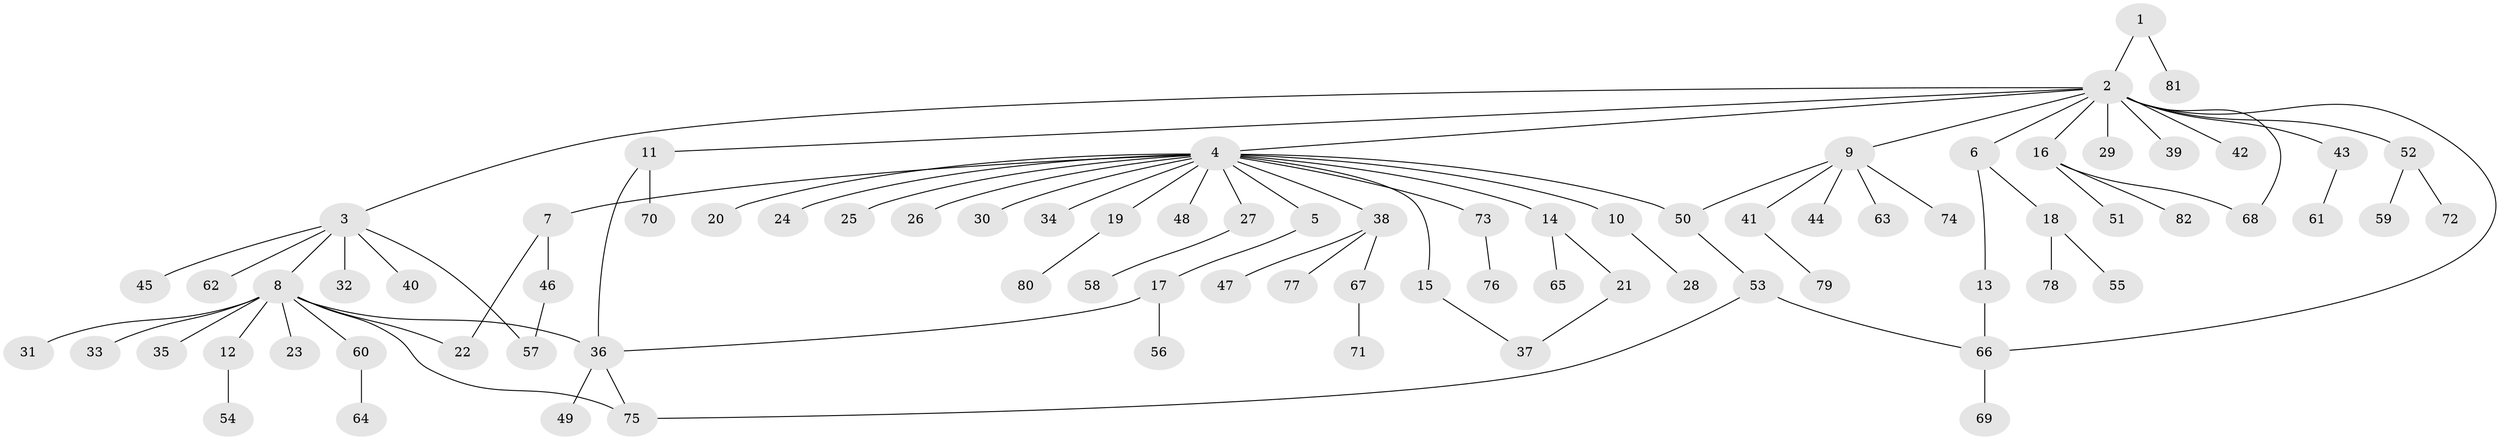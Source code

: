 // Generated by graph-tools (version 1.1) at 2025/11/02/27/25 16:11:14]
// undirected, 82 vertices, 92 edges
graph export_dot {
graph [start="1"]
  node [color=gray90,style=filled];
  1;
  2;
  3;
  4;
  5;
  6;
  7;
  8;
  9;
  10;
  11;
  12;
  13;
  14;
  15;
  16;
  17;
  18;
  19;
  20;
  21;
  22;
  23;
  24;
  25;
  26;
  27;
  28;
  29;
  30;
  31;
  32;
  33;
  34;
  35;
  36;
  37;
  38;
  39;
  40;
  41;
  42;
  43;
  44;
  45;
  46;
  47;
  48;
  49;
  50;
  51;
  52;
  53;
  54;
  55;
  56;
  57;
  58;
  59;
  60;
  61;
  62;
  63;
  64;
  65;
  66;
  67;
  68;
  69;
  70;
  71;
  72;
  73;
  74;
  75;
  76;
  77;
  78;
  79;
  80;
  81;
  82;
  1 -- 2;
  1 -- 81;
  2 -- 3;
  2 -- 4;
  2 -- 6;
  2 -- 9;
  2 -- 11;
  2 -- 16;
  2 -- 29;
  2 -- 39;
  2 -- 42;
  2 -- 43;
  2 -- 52;
  2 -- 66;
  2 -- 68;
  3 -- 8;
  3 -- 32;
  3 -- 40;
  3 -- 45;
  3 -- 57;
  3 -- 62;
  4 -- 5;
  4 -- 7;
  4 -- 10;
  4 -- 14;
  4 -- 15;
  4 -- 19;
  4 -- 20;
  4 -- 24;
  4 -- 25;
  4 -- 26;
  4 -- 27;
  4 -- 30;
  4 -- 34;
  4 -- 38;
  4 -- 48;
  4 -- 50;
  4 -- 73;
  5 -- 17;
  6 -- 13;
  6 -- 18;
  7 -- 22;
  7 -- 46;
  8 -- 12;
  8 -- 22;
  8 -- 23;
  8 -- 31;
  8 -- 33;
  8 -- 35;
  8 -- 36;
  8 -- 60;
  8 -- 75;
  9 -- 41;
  9 -- 44;
  9 -- 50;
  9 -- 63;
  9 -- 74;
  10 -- 28;
  11 -- 36;
  11 -- 70;
  12 -- 54;
  13 -- 66;
  14 -- 21;
  14 -- 65;
  15 -- 37;
  16 -- 51;
  16 -- 68;
  16 -- 82;
  17 -- 36;
  17 -- 56;
  18 -- 55;
  18 -- 78;
  19 -- 80;
  21 -- 37;
  27 -- 58;
  36 -- 49;
  36 -- 75;
  38 -- 47;
  38 -- 67;
  38 -- 77;
  41 -- 79;
  43 -- 61;
  46 -- 57;
  50 -- 53;
  52 -- 59;
  52 -- 72;
  53 -- 66;
  53 -- 75;
  60 -- 64;
  66 -- 69;
  67 -- 71;
  73 -- 76;
}
